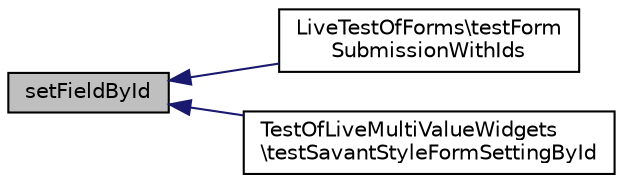 digraph "setFieldById"
{
  edge [fontname="Helvetica",fontsize="10",labelfontname="Helvetica",labelfontsize="10"];
  node [fontname="Helvetica",fontsize="10",shape=record];
  rankdir="LR";
  Node1 [label="setFieldById",height=0.2,width=0.4,color="black", fillcolor="grey75", style="filled" fontcolor="black"];
  Node1 -> Node2 [dir="back",color="midnightblue",fontsize="10",style="solid",fontname="Helvetica"];
  Node2 [label="LiveTestOfForms\\testForm\lSubmissionWithIds",height=0.2,width=0.4,color="black", fillcolor="white", style="filled",URL="$class_live_test_of_forms.html#a0299c82afda9550dcfca7403351c2a9b"];
  Node1 -> Node3 [dir="back",color="midnightblue",fontsize="10",style="solid",fontname="Helvetica"];
  Node3 [label="TestOfLiveMultiValueWidgets\l\\testSavantStyleFormSettingById",height=0.2,width=0.4,color="black", fillcolor="white", style="filled",URL="$class_test_of_live_multi_value_widgets.html#afdcbda2b49fe065d3ee6af2eff9c64e4"];
}
